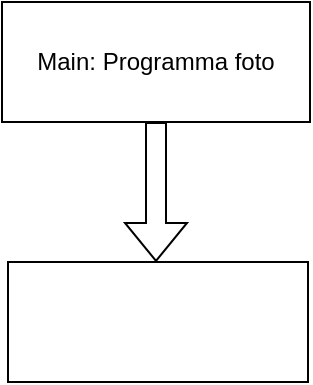 <mxfile version="18.0.0" type="github">
  <diagram id="HPaQQKMFe-mqzp9ZeePR" name="Page-1">
    <mxGraphModel dx="1038" dy="539" grid="1" gridSize="10" guides="1" tooltips="1" connect="1" arrows="1" fold="1" page="1" pageScale="1" pageWidth="827" pageHeight="1169" math="0" shadow="0">
      <root>
        <mxCell id="0" />
        <mxCell id="1" parent="0" />
        <mxCell id="nEwhRJ8Z3TvL11_3tnGb-1" value="Main: Programma foto" style="rounded=0;whiteSpace=wrap;html=1;" vertex="1" parent="1">
          <mxGeometry x="320" y="40" width="154" height="60" as="geometry" />
        </mxCell>
        <mxCell id="nEwhRJ8Z3TvL11_3tnGb-2" value="" style="shape=flexArrow;endArrow=classic;html=1;rounded=0;exitX=0.5;exitY=1;exitDx=0;exitDy=0;" edge="1" parent="1" source="nEwhRJ8Z3TvL11_3tnGb-1">
          <mxGeometry width="50" height="50" relative="1" as="geometry">
            <mxPoint x="390" y="300" as="sourcePoint" />
            <mxPoint x="397" y="170" as="targetPoint" />
          </mxGeometry>
        </mxCell>
        <mxCell id="nEwhRJ8Z3TvL11_3tnGb-9" value="" style="rounded=0;whiteSpace=wrap;html=1;" vertex="1" parent="1">
          <mxGeometry x="323" y="170" width="150" height="60" as="geometry" />
        </mxCell>
      </root>
    </mxGraphModel>
  </diagram>
</mxfile>
